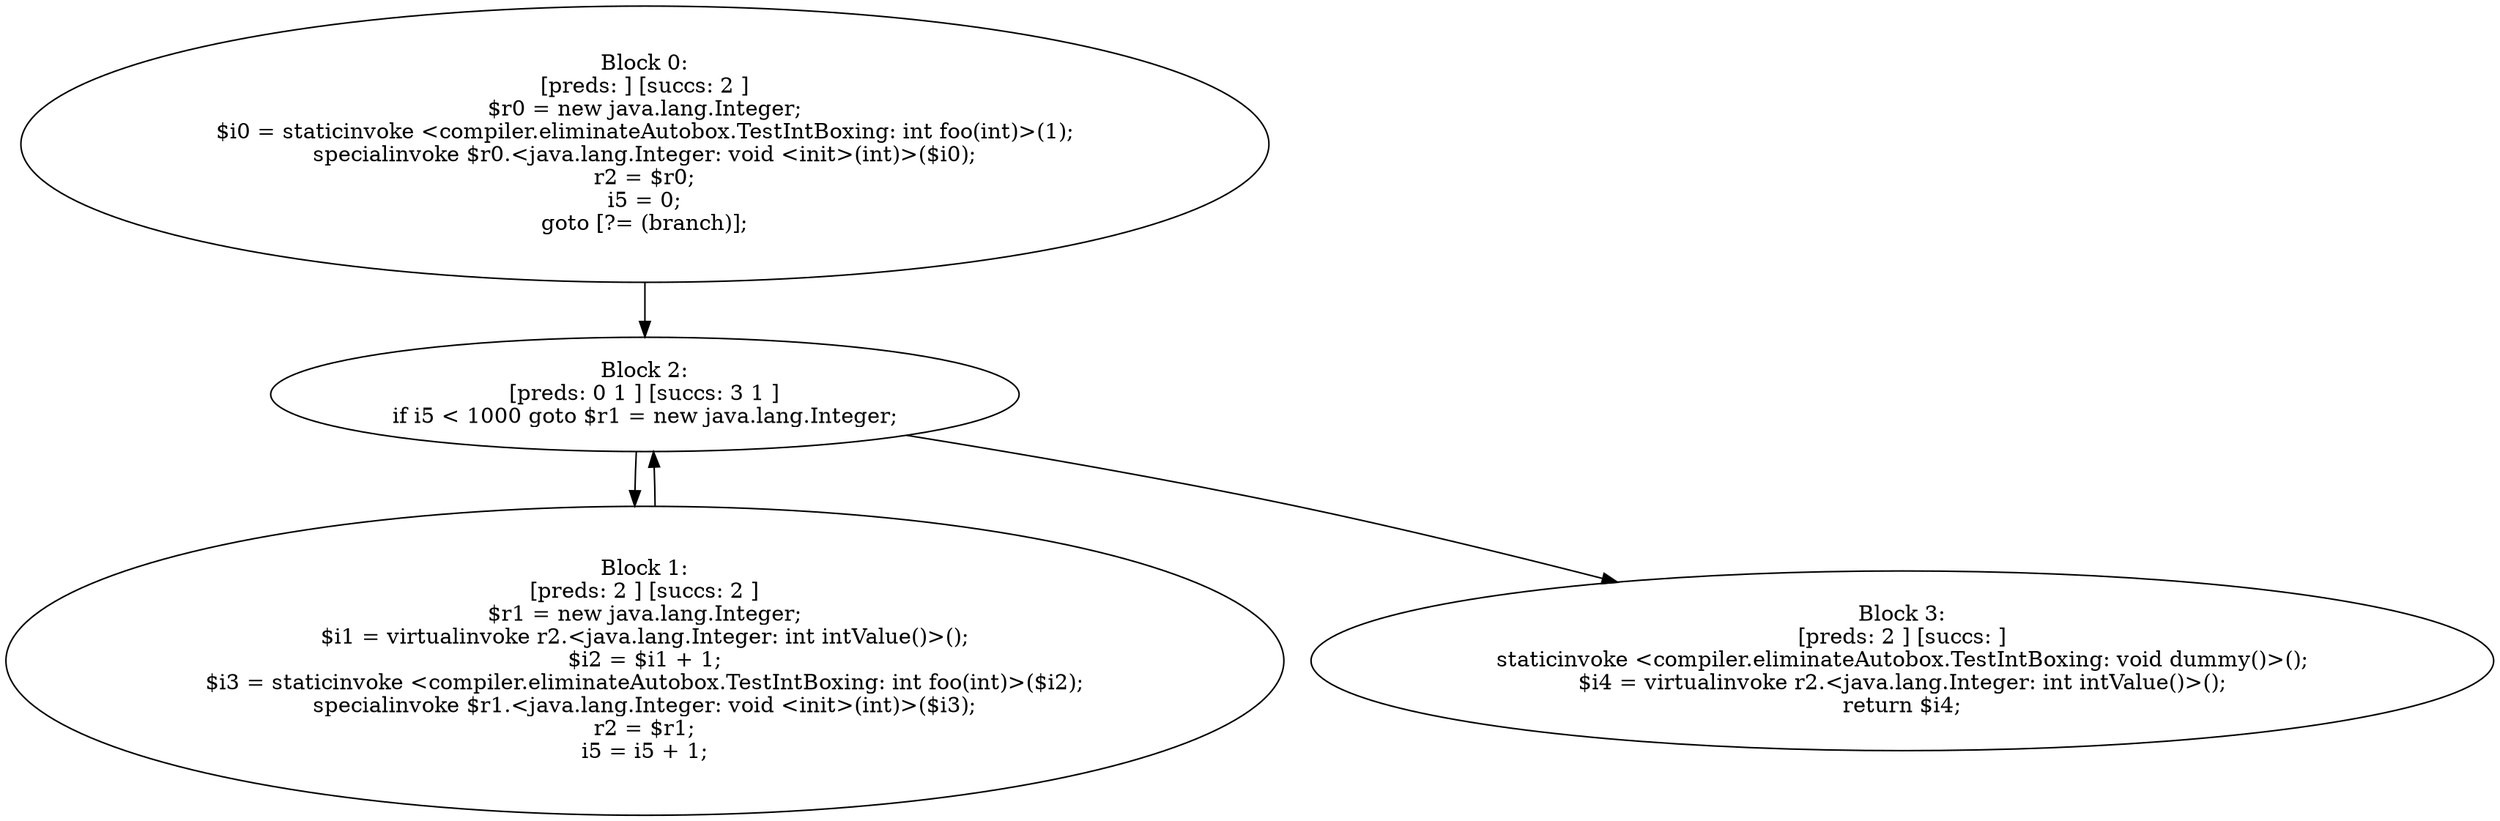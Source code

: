 digraph "unitGraph" {
    "Block 0:
[preds: ] [succs: 2 ]
$r0 = new java.lang.Integer;
$i0 = staticinvoke <compiler.eliminateAutobox.TestIntBoxing: int foo(int)>(1);
specialinvoke $r0.<java.lang.Integer: void <init>(int)>($i0);
r2 = $r0;
i5 = 0;
goto [?= (branch)];
"
    "Block 1:
[preds: 2 ] [succs: 2 ]
$r1 = new java.lang.Integer;
$i1 = virtualinvoke r2.<java.lang.Integer: int intValue()>();
$i2 = $i1 + 1;
$i3 = staticinvoke <compiler.eliminateAutobox.TestIntBoxing: int foo(int)>($i2);
specialinvoke $r1.<java.lang.Integer: void <init>(int)>($i3);
r2 = $r1;
i5 = i5 + 1;
"
    "Block 2:
[preds: 0 1 ] [succs: 3 1 ]
if i5 < 1000 goto $r1 = new java.lang.Integer;
"
    "Block 3:
[preds: 2 ] [succs: ]
staticinvoke <compiler.eliminateAutobox.TestIntBoxing: void dummy()>();
$i4 = virtualinvoke r2.<java.lang.Integer: int intValue()>();
return $i4;
"
    "Block 0:
[preds: ] [succs: 2 ]
$r0 = new java.lang.Integer;
$i0 = staticinvoke <compiler.eliminateAutobox.TestIntBoxing: int foo(int)>(1);
specialinvoke $r0.<java.lang.Integer: void <init>(int)>($i0);
r2 = $r0;
i5 = 0;
goto [?= (branch)];
"->"Block 2:
[preds: 0 1 ] [succs: 3 1 ]
if i5 < 1000 goto $r1 = new java.lang.Integer;
";
    "Block 1:
[preds: 2 ] [succs: 2 ]
$r1 = new java.lang.Integer;
$i1 = virtualinvoke r2.<java.lang.Integer: int intValue()>();
$i2 = $i1 + 1;
$i3 = staticinvoke <compiler.eliminateAutobox.TestIntBoxing: int foo(int)>($i2);
specialinvoke $r1.<java.lang.Integer: void <init>(int)>($i3);
r2 = $r1;
i5 = i5 + 1;
"->"Block 2:
[preds: 0 1 ] [succs: 3 1 ]
if i5 < 1000 goto $r1 = new java.lang.Integer;
";
    "Block 2:
[preds: 0 1 ] [succs: 3 1 ]
if i5 < 1000 goto $r1 = new java.lang.Integer;
"->"Block 3:
[preds: 2 ] [succs: ]
staticinvoke <compiler.eliminateAutobox.TestIntBoxing: void dummy()>();
$i4 = virtualinvoke r2.<java.lang.Integer: int intValue()>();
return $i4;
";
    "Block 2:
[preds: 0 1 ] [succs: 3 1 ]
if i5 < 1000 goto $r1 = new java.lang.Integer;
"->"Block 1:
[preds: 2 ] [succs: 2 ]
$r1 = new java.lang.Integer;
$i1 = virtualinvoke r2.<java.lang.Integer: int intValue()>();
$i2 = $i1 + 1;
$i3 = staticinvoke <compiler.eliminateAutobox.TestIntBoxing: int foo(int)>($i2);
specialinvoke $r1.<java.lang.Integer: void <init>(int)>($i3);
r2 = $r1;
i5 = i5 + 1;
";
}
